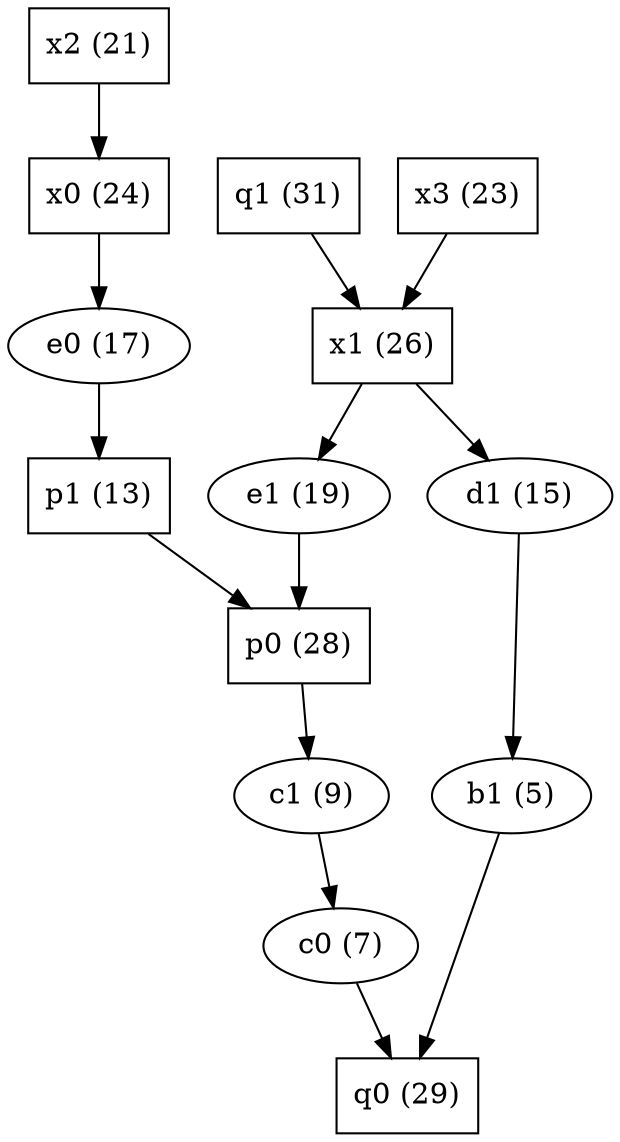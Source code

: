 digraph G { 
"b1"[label="\N (5)" , color=black ]
"b1"->"q0"
"c0"[label="\N (7)" , color=black ]
"c0"->"q0"
"c1"[label="\N (9)" , color=black ]
"c1"->"c0"
"d1"[label="\N (15)" , color=black ]
"d1"->"b1"
"e0"[label="\N (17)" , color=black ]
"e0"->"p1"
"e1"[label="\N (19)" , color=black ]
"e1"->"p0"
"p0"[label="\N (28)", color=black, shape=polygon ]
"p0"->"c1"
"p1"[label="\N (13)", color=black, shape=polygon ]
"p1"->"p0"
"q0"[label="\N (29)", color=black, shape=polygon ]
"x0"[label="\N (24)", color=black, shape=polygon ]
"x0"->"e0"
"x2"[label="\N (21)", color=black, shape=polygon ]
"x2"->"x0"
"q1"[label="\N (31)", color=black, shape=polygon ]
"q1"->"x1"
"x1"[label="\N (26)", color=black, shape=polygon ]
"x1"->"d1"
"x1"->"e1"
"x3"[label="\N (23)", color=black, shape=polygon ]
"x3"->"x1"
}
